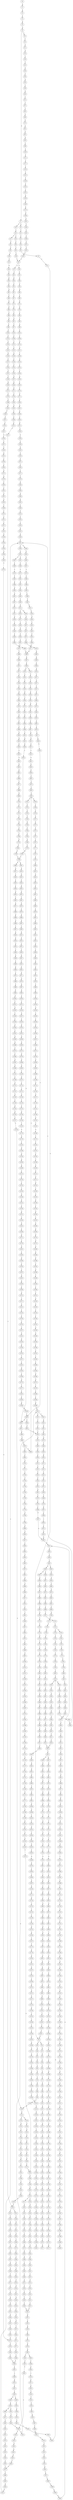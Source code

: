 strict digraph  {
	S0 -> S1 [ label = A ];
	S1 -> S2 [ label = A ];
	S2 -> S3 [ label = C ];
	S3 -> S4 [ label = A ];
	S4 -> S5 [ label = G ];
	S5 -> S6 [ label = T ];
	S5 -> S7 [ label = G ];
	S6 -> S8 [ label = T ];
	S7 -> S9 [ label = G ];
	S7 -> S10 [ label = T ];
	S8 -> S11 [ label = G ];
	S9 -> S12 [ label = T ];
	S10 -> S13 [ label = C ];
	S11 -> S14 [ label = A ];
	S12 -> S15 [ label = C ];
	S13 -> S16 [ label = C ];
	S13 -> S17 [ label = T ];
	S14 -> S18 [ label = C ];
	S15 -> S19 [ label = C ];
	S16 -> S20 [ label = C ];
	S17 -> S21 [ label = C ];
	S18 -> S22 [ label = T ];
	S19 -> S23 [ label = G ];
	S20 -> S24 [ label = T ];
	S21 -> S25 [ label = T ];
	S22 -> S26 [ label = G ];
	S23 -> S27 [ label = C ];
	S24 -> S28 [ label = T ];
	S25 -> S29 [ label = C ];
	S26 -> S30 [ label = T ];
	S27 -> S31 [ label = C ];
	S28 -> S32 [ label = C ];
	S29 -> S33 [ label = C ];
	S30 -> S34 [ label = A ];
	S31 -> S35 [ label = G ];
	S32 -> S36 [ label = T ];
	S32 -> S37 [ label = G ];
	S33 -> S38 [ label = G ];
	S34 -> S39 [ label = C ];
	S35 -> S40 [ label = C ];
	S35 -> S41 [ label = G ];
	S36 -> S42 [ label = C ];
	S37 -> S43 [ label = C ];
	S38 -> S44 [ label = T ];
	S39 -> S45 [ label = A ];
	S40 -> S46 [ label = A ];
	S41 -> S47 [ label = A ];
	S42 -> S48 [ label = G ];
	S43 -> S49 [ label = A ];
	S44 -> S50 [ label = A ];
	S45 -> S51 [ label = C ];
	S46 -> S52 [ label = C ];
	S47 -> S53 [ label = A ];
	S48 -> S54 [ label = T ];
	S49 -> S55 [ label = C ];
	S50 -> S56 [ label = C ];
	S51 -> S57 [ label = T ];
	S52 -> S58 [ label = G ];
	S53 -> S59 [ label = C ];
	S54 -> S60 [ label = A ];
	S55 -> S61 [ label = G ];
	S56 -> S62 [ label = A ];
	S57 -> S63 [ label = T ];
	S58 -> S64 [ label = C ];
	S59 -> S65 [ label = T ];
	S60 -> S66 [ label = C ];
	S61 -> S67 [ label = T ];
	S62 -> S68 [ label = T ];
	S63 -> S69 [ label = G ];
	S64 -> S70 [ label = G ];
	S65 -> S71 [ label = G ];
	S66 -> S72 [ label = G ];
	S67 -> S73 [ label = G ];
	S68 -> S74 [ label = G ];
	S69 -> S75 [ label = G ];
	S70 -> S76 [ label = C ];
	S71 -> S77 [ label = C ];
	S72 -> S78 [ label = G ];
	S73 -> S79 [ label = G ];
	S74 -> S80 [ label = G ];
	S75 -> S81 [ label = A ];
	S76 -> S82 [ label = A ];
	S77 -> S83 [ label = A ];
	S78 -> S84 [ label = C ];
	S79 -> S85 [ label = C ];
	S80 -> S86 [ label = C ];
	S81 -> S87 [ label = G ];
	S82 -> S88 [ label = G ];
	S83 -> S89 [ label = A ];
	S84 -> S90 [ label = T ];
	S85 -> S91 [ label = G ];
	S86 -> S92 [ label = G ];
	S87 -> S93 [ label = A ];
	S88 -> S94 [ label = C ];
	S89 -> S95 [ label = C ];
	S90 -> S96 [ label = A ];
	S91 -> S97 [ label = T ];
	S92 -> S98 [ label = C ];
	S93 -> S99 [ label = C ];
	S94 -> S100 [ label = C ];
	S95 -> S101 [ label = C ];
	S96 -> S102 [ label = C ];
	S97 -> S103 [ label = C ];
	S98 -> S104 [ label = C ];
	S99 -> S105 [ label = C ];
	S100 -> S106 [ label = G ];
	S101 -> S107 [ label = A ];
	S102 -> S108 [ label = T ];
	S103 -> S109 [ label = C ];
	S104 -> S110 [ label = C ];
	S105 -> S111 [ label = C ];
	S106 -> S112 [ label = G ];
	S107 -> S113 [ label = G ];
	S108 -> S114 [ label = G ];
	S109 -> S115 [ label = C ];
	S110 -> S116 [ label = C ];
	S111 -> S117 [ label = C ];
	S112 -> S118 [ label = C ];
	S112 -> S119 [ label = T ];
	S113 -> S120 [ label = A ];
	S114 -> S121 [ label = G ];
	S115 -> S122 [ label = C ];
	S116 -> S123 [ label = C ];
	S117 -> S124 [ label = C ];
	S118 -> S125 [ label = A ];
	S119 -> S126 [ label = G ];
	S120 -> S127 [ label = A ];
	S121 -> S128 [ label = T ];
	S122 -> S129 [ label = A ];
	S123 -> S130 [ label = A ];
	S124 -> S131 [ label = C ];
	S125 -> S132 [ label = C ];
	S126 -> S133 [ label = G ];
	S127 -> S134 [ label = C ];
	S128 -> S135 [ label = G ];
	S129 -> S136 [ label = C ];
	S130 -> S137 [ label = C ];
	S131 -> S138 [ label = T ];
	S132 -> S139 [ label = T ];
	S133 -> S140 [ label = A ];
	S134 -> S141 [ label = A ];
	S135 -> S142 [ label = C ];
	S136 -> S143 [ label = T ];
	S137 -> S144 [ label = T ];
	S138 -> S145 [ label = T ];
	S139 -> S146 [ label = T ];
	S140 -> S147 [ label = A ];
	S141 -> S148 [ label = G ];
	S142 -> S149 [ label = T ];
	S143 -> S150 [ label = T ];
	S144 -> S151 [ label = T ];
	S145 -> S152 [ label = C ];
	S146 -> S153 [ label = C ];
	S147 -> S154 [ label = G ];
	S148 -> S155 [ label = C ];
	S149 -> S156 [ label = A ];
	S150 -> S157 [ label = G ];
	S151 -> S158 [ label = T ];
	S152 -> S159 [ label = A ];
	S153 -> S160 [ label = A ];
	S154 -> S161 [ label = A ];
	S155 -> S162 [ label = C ];
	S156 -> S163 [ label = C ];
	S157 -> S164 [ label = A ];
	S158 -> S165 [ label = A ];
	S159 -> S166 [ label = G ];
	S160 -> S167 [ label = G ];
	S161 -> S168 [ label = A ];
	S162 -> S169 [ label = G ];
	S163 -> S170 [ label = T ];
	S164 -> S171 [ label = G ];
	S165 -> S172 [ label = G ];
	S166 -> S173 [ label = A ];
	S167 -> S174 [ label = C ];
	S168 -> S175 [ label = C ];
	S169 -> S176 [ label = T ];
	S170 -> S177 [ label = G ];
	S171 -> S178 [ label = C ];
	S172 -> S179 [ label = C ];
	S173 -> S180 [ label = G ];
	S174 -> S181 [ label = C ];
	S175 -> S182 [ label = G ];
	S176 -> S183 [ label = C ];
	S177 -> S184 [ label = T ];
	S178 -> S185 [ label = C ];
	S179 -> S186 [ label = C ];
	S180 -> S187 [ label = G ];
	S181 -> S188 [ label = G ];
	S182 -> S189 [ label = G ];
	S183 -> S190 [ label = C ];
	S184 -> S191 [ label = A ];
	S185 -> S192 [ label = G ];
	S186 -> S193 [ label = G ];
	S187 -> S194 [ label = T ];
	S188 -> S195 [ label = C ];
	S189 -> S196 [ label = C ];
	S190 -> S197 [ label = T ];
	S191 -> S198 [ label = A ];
	S192 -> S199 [ label = C ];
	S193 -> S200 [ label = T ];
	S194 -> S201 [ label = C ];
	S195 -> S202 [ label = C ];
	S196 -> S203 [ label = A ];
	S197 -> S204 [ label = C ];
	S198 -> S205 [ label = C ];
	S199 -> S206 [ label = C ];
	S200 -> S207 [ label = C ];
	S201 -> S208 [ label = C ];
	S202 -> S209 [ label = C ];
	S203 -> S210 [ label = C ];
	S204 -> S211 [ label = T ];
	S205 -> S212 [ label = A ];
	S206 -> S213 [ label = C ];
	S207 -> S214 [ label = C ];
	S208 -> S215 [ label = C ];
	S209 -> S216 [ label = C ];
	S210 -> S217 [ label = C ];
	S210 -> S218 [ label = T ];
	S211 -> S219 [ label = G ];
	S212 -> S220 [ label = C ];
	S213 -> S221 [ label = C ];
	S214 -> S222 [ label = C ];
	S215 -> S223 [ label = T ];
	S216 -> S224 [ label = T ];
	S217 -> S225 [ label = G ];
	S218 -> S226 [ label = G ];
	S219 -> S227 [ label = T ];
	S220 -> S228 [ label = A ];
	S221 -> S224 [ label = T ];
	S222 -> S229 [ label = A ];
	S223 -> S230 [ label = T ];
	S224 -> S231 [ label = T ];
	S224 -> S232 [ label = C ];
	S225 -> S233 [ label = G ];
	S226 -> S234 [ label = G ];
	S227 -> S235 [ label = C ];
	S228 -> S236 [ label = C ];
	S229 -> S237 [ label = C ];
	S230 -> S32 [ label = C ];
	S231 -> S238 [ label = C ];
	S232 -> S239 [ label = C ];
	S233 -> S240 [ label = G ];
	S234 -> S241 [ label = G ];
	S235 -> S242 [ label = G ];
	S236 -> S243 [ label = G ];
	S237 -> S244 [ label = C ];
	S238 -> S245 [ label = A ];
	S239 -> S246 [ label = A ];
	S240 -> S247 [ label = A ];
	S241 -> S248 [ label = A ];
	S242 -> S249 [ label = T ];
	S243 -> S250 [ label = C ];
	S244 -> S251 [ label = A ];
	S245 -> S252 [ label = C ];
	S246 -> S253 [ label = C ];
	S247 -> S254 [ label = A ];
	S248 -> S255 [ label = A ];
	S249 -> S256 [ label = G ];
	S250 -> S257 [ label = T ];
	S251 -> S258 [ label = C ];
	S252 -> S259 [ label = G ];
	S253 -> S260 [ label = C ];
	S254 -> S261 [ label = T ];
	S255 -> S262 [ label = C ];
	S256 -> S263 [ label = G ];
	S257 -> S264 [ label = C ];
	S258 -> S265 [ label = C ];
	S259 -> S266 [ label = C ];
	S260 -> S267 [ label = C ];
	S261 -> S268 [ label = T ];
	S262 -> S269 [ label = T ];
	S263 -> S270 [ label = T ];
	S264 -> S271 [ label = C ];
	S265 -> S272 [ label = G ];
	S266 -> S273 [ label = T ];
	S267 -> S274 [ label = G ];
	S268 -> S275 [ label = G ];
	S269 -> S276 [ label = G ];
	S270 -> S277 [ label = A ];
	S271 -> S278 [ label = T ];
	S272 -> S279 [ label = A ];
	S273 -> S280 [ label = C ];
	S274 -> S281 [ label = C ];
	S275 -> S282 [ label = A ];
	S276 -> S283 [ label = G ];
	S278 -> S284 [ label = A ];
	S279 -> S285 [ label = T ];
	S280 -> S286 [ label = C ];
	S281 -> S287 [ label = C ];
	S282 -> S288 [ label = A ];
	S283 -> S289 [ label = A ];
	S284 -> S290 [ label = G ];
	S285 -> S291 [ label = C ];
	S286 -> S292 [ label = G ];
	S287 -> S293 [ label = G ];
	S288 -> S294 [ label = C ];
	S289 -> S295 [ label = C ];
	S290 -> S296 [ label = A ];
	S291 -> S297 [ label = G ];
	S292 -> S298 [ label = G ];
	S293 -> S299 [ label = G ];
	S294 -> S300 [ label = C ];
	S295 -> S301 [ label = C ];
	S296 -> S302 [ label = A ];
	S297 -> S303 [ label = G ];
	S298 -> S304 [ label = T ];
	S299 -> S305 [ label = T ];
	S300 -> S306 [ label = C ];
	S301 -> S307 [ label = C ];
	S302 -> S308 [ label = C ];
	S303 -> S309 [ label = T ];
	S304 -> S310 [ label = T ];
	S305 -> S311 [ label = C ];
	S306 -> S312 [ label = G ];
	S307 -> S313 [ label = G ];
	S308 -> S314 [ label = T ];
	S309 -> S315 [ label = T ];
	S310 -> S316 [ label = G ];
	S311 -> S317 [ label = C ];
	S312 -> S318 [ label = T ];
	S313 -> S319 [ label = T ];
	S314 -> S320 [ label = T ];
	S315 -> S321 [ label = C ];
	S316 -> S322 [ label = C ];
	S317 -> S323 [ label = C ];
	S318 -> S324 [ label = C ];
	S319 -> S325 [ label = C ];
	S320 -> S326 [ label = C ];
	S321 -> S327 [ label = C ];
	S322 -> S328 [ label = A ];
	S323 -> S329 [ label = A ];
	S324 -> S330 [ label = T ];
	S325 -> S331 [ label = T ];
	S326 -> S332 [ label = A ];
	S327 -> S333 [ label = A ];
	S328 -> S334 [ label = C ];
	S329 -> S335 [ label = G ];
	S330 -> S336 [ label = C ];
	S331 -> S337 [ label = C ];
	S332 -> S338 [ label = A ];
	S333 -> S339 [ label = G ];
	S334 -> S340 [ label = T ];
	S335 -> S341 [ label = T ];
	S336 -> S342 [ label = G ];
	S337 -> S342 [ label = G ];
	S338 -> S343 [ label = C ];
	S339 -> S344 [ label = T ];
	S340 -> S345 [ label = G ];
	S341 -> S346 [ label = G ];
	S342 -> S347 [ label = G ];
	S343 -> S348 [ label = C ];
	S343 -> S349 [ label = T ];
	S344 -> S350 [ label = G ];
	S345 -> S351 [ label = G ];
	S346 -> S352 [ label = G ];
	S347 -> S353 [ label = C ];
	S348 -> S354 [ label = G ];
	S349 -> S355 [ label = G ];
	S350 -> S356 [ label = G ];
	S351 -> S357 [ label = T ];
	S352 -> S358 [ label = T ];
	S353 -> S359 [ label = A ];
	S354 -> S360 [ label = G ];
	S355 -> S361 [ label = G ];
	S355 -> S362 [ label = C ];
	S356 -> S363 [ label = T ];
	S357 -> S364 [ label = C ];
	S358 -> S365 [ label = C ];
	S359 -> S366 [ label = C ];
	S360 -> S367 [ label = C ];
	S361 -> S368 [ label = C ];
	S362 -> S369 [ label = C ];
	S363 -> S370 [ label = C ];
	S364 -> S371 [ label = G ];
	S365 -> S372 [ label = G ];
	S366 -> S373 [ label = C ];
	S367 -> S374 [ label = C ];
	S368 -> S375 [ label = C ];
	S369 -> S376 [ label = C ];
	S370 -> S372 [ label = G ];
	S371 -> S377 [ label = T ];
	S372 -> S378 [ label = T ];
	S373 -> S379 [ label = G ];
	S374 -> S380 [ label = C ];
	S375 -> S381 [ label = C ];
	S376 -> S382 [ label = T ];
	S377 -> S383 [ label = C ];
	S378 -> S384 [ label = C ];
	S379 -> S385 [ label = A ];
	S380 -> S386 [ label = A ];
	S381 -> S387 [ label = A ];
	S382 -> S388 [ label = A ];
	S383 -> S389 [ label = C ];
	S384 -> S390 [ label = C ];
	S385 -> S391 [ label = G ];
	S385 -> S392 [ label = A ];
	S386 -> S393 [ label = G ];
	S387 -> S394 [ label = G ];
	S388 -> S395 [ label = G ];
	S389 -> S396 [ label = G ];
	S390 -> S396 [ label = G ];
	S391 -> S397 [ label = T ];
	S392 -> S398 [ label = T ];
	S393 -> S399 [ label = T ];
	S394 -> S400 [ label = G ];
	S395 -> S401 [ label = G ];
	S396 -> S402 [ label = T ];
	S397 -> S403 [ label = C ];
	S398 -> S404 [ label = G ];
	S399 -> S405 [ label = T ];
	S400 -> S406 [ label = T ];
	S401 -> S407 [ label = T ];
	S402 -> S408 [ label = C ];
	S403 -> S409 [ label = C ];
	S404 -> S410 [ label = T ];
	S405 -> S411 [ label = G ];
	S406 -> S412 [ label = G ];
	S407 -> S413 [ label = G ];
	S408 -> S414 [ label = A ];
	S409 -> S415 [ label = A ];
	S409 -> S416 [ label = T ];
	S410 -> S417 [ label = A ];
	S411 -> S418 [ label = T ];
	S412 -> S419 [ label = C ];
	S412 -> S420 [ label = G ];
	S413 -> S421 [ label = T ];
	S414 -> S422 [ label = C ];
	S415 -> S423 [ label = G ];
	S416 -> S424 [ label = C ];
	S417 -> S425 [ label = G ];
	S418 -> S426 [ label = G ];
	S419 -> S427 [ label = G ];
	S420 -> S428 [ label = G ];
	S421 -> S429 [ label = G ];
	S422 -> S430 [ label = C ];
	S423 -> S431 [ label = T ];
	S423 -> S432 [ label = C ];
	S424 -> S433 [ label = G ];
	S425 -> S434 [ label = T ];
	S426 -> S435 [ label = C ];
	S427 -> S436 [ label = C ];
	S428 -> S437 [ label = C ];
	S429 -> S438 [ label = C ];
	S430 -> S439 [ label = C ];
	S430 -> S440 [ label = G ];
	S431 -> S441 [ label = A ];
	S432 -> S442 [ label = T ];
	S433 -> S443 [ label = A ];
	S434 -> S444 [ label = T ];
	S435 -> S445 [ label = G ];
	S436 -> S446 [ label = G ];
	S437 -> S447 [ label = T ];
	S438 -> S448 [ label = G ];
	S439 -> S449 [ label = T ];
	S440 -> S450 [ label = A ];
	S441 -> S451 [ label = G ];
	S442 -> S452 [ label = T ];
	S443 -> S453 [ label = A ];
	S444 -> S454 [ label = T ];
	S445 -> S455 [ label = T ];
	S446 -> S456 [ label = T ];
	S447 -> S457 [ label = T ];
	S448 -> S458 [ label = T ];
	S449 -> S459 [ label = G ];
	S450 -> S460 [ label = A ];
	S450 -> S461 [ label = G ];
	S451 -> S462 [ label = G ];
	S452 -> S463 [ label = C ];
	S453 -> S464 [ label = C ];
	S454 -> S465 [ label = C ];
	S455 -> S466 [ label = C ];
	S456 -> S467 [ label = C ];
	S457 -> S468 [ label = C ];
	S458 -> S469 [ label = C ];
	S459 -> S470 [ label = T ];
	S460 -> S471 [ label = T ];
	S461 -> S472 [ label = T ];
	S462 -> S473 [ label = G ];
	S463 -> S474 [ label = A ];
	S464 -> S475 [ label = T ];
	S465 -> S476 [ label = A ];
	S466 -> S477 [ label = G ];
	S467 -> S478 [ label = G ];
	S468 -> S479 [ label = G ];
	S469 -> S480 [ label = G ];
	S470 -> S481 [ label = C ];
	S471 -> S482 [ label = C ];
	S472 -> S483 [ label = C ];
	S473 -> S484 [ label = T ];
	S474 -> S485 [ label = C ];
	S475 -> S486 [ label = T ];
	S476 -> S487 [ label = C ];
	S477 -> S488 [ label = A ];
	S478 -> S489 [ label = T ];
	S479 -> S490 [ label = A ];
	S480 -> S488 [ label = A ];
	S481 -> S491 [ label = C ];
	S482 -> S492 [ label = C ];
	S483 -> S409 [ label = C ];
	S484 -> S493 [ label = C ];
	S485 -> S494 [ label = G ];
	S486 -> S495 [ label = C ];
	S487 -> S496 [ label = T ];
	S488 -> S497 [ label = A ];
	S489 -> S498 [ label = G ];
	S490 -> S499 [ label = A ];
	S491 -> S500 [ label = T ];
	S492 -> S501 [ label = T ];
	S493 -> S502 [ label = A ];
	S494 -> S503 [ label = C ];
	S495 -> S504 [ label = A ];
	S496 -> S505 [ label = C ];
	S497 -> S506 [ label = C ];
	S498 -> S507 [ label = C ];
	S499 -> S508 [ label = C ];
	S500 -> S509 [ label = T ];
	S501 -> S510 [ label = C ];
	S502 -> S511 [ label = C ];
	S503 -> S512 [ label = C ];
	S504 -> S513 [ label = A ];
	S505 -> S514 [ label = C ];
	S506 -> S515 [ label = C ];
	S506 -> S516 [ label = A ];
	S507 -> S517 [ label = A ];
	S508 -> S518 [ label = A ];
	S509 -> S519 [ label = G ];
	S510 -> S520 [ label = G ];
	S511 -> S521 [ label = T ];
	S512 -> S522 [ label = C ];
	S513 -> S343 [ label = C ];
	S514 -> S523 [ label = T ];
	S515 -> S524 [ label = T ];
	S516 -> S525 [ label = C ];
	S517 -> S526 [ label = T ];
	S518 -> S527 [ label = C ];
	S519 -> S528 [ label = A ];
	S519 -> S529 [ label = T ];
	S520 -> S530 [ label = A ];
	S521 -> S531 [ label = C ];
	S522 -> S532 [ label = T ];
	S523 -> S533 [ label = T ];
	S524 -> S534 [ label = T ];
	S525 -> S535 [ label = C ];
	S526 -> S536 [ label = C ];
	S527 -> S537 [ label = G ];
	S528 -> S538 [ label = A ];
	S529 -> S539 [ label = A ];
	S530 -> S540 [ label = A ];
	S531 -> S541 [ label = G ];
	S532 -> S542 [ label = T ];
	S533 -> S543 [ label = T ];
	S534 -> S544 [ label = C ];
	S535 -> S545 [ label = C ];
	S536 -> S546 [ label = C ];
	S537 -> S547 [ label = C ];
	S538 -> S548 [ label = C ];
	S539 -> S549 [ label = G ];
	S540 -> S550 [ label = C ];
	S541 -> S551 [ label = C ];
	S542 -> S552 [ label = C ];
	S543 -> S553 [ label = C ];
	S544 -> S554 [ label = G ];
	S545 -> S555 [ label = G ];
	S546 -> S556 [ label = G ];
	S547 -> S557 [ label = G ];
	S548 -> S558 [ label = T ];
	S549 -> S559 [ label = G ];
	S550 -> S475 [ label = T ];
	S551 -> S560 [ label = T ];
	S552 -> S561 [ label = A ];
	S553 -> S562 [ label = A ];
	S554 -> S563 [ label = T ];
	S555 -> S564 [ label = T ];
	S556 -> S565 [ label = C ];
	S557 -> S566 [ label = C ];
	S558 -> S567 [ label = T ];
	S559 -> S568 [ label = A ];
	S560 -> S569 [ label = T ];
	S561 -> S570 [ label = T ];
	S562 -> S571 [ label = T ];
	S563 -> S572 [ label = A ];
	S564 -> S573 [ label = A ];
	S565 -> S574 [ label = A ];
	S566 -> S575 [ label = A ];
	S567 -> S576 [ label = C ];
	S568 -> S577 [ label = G ];
	S569 -> S578 [ label = C ];
	S570 -> S579 [ label = C ];
	S571 -> S580 [ label = C ];
	S572 -> S581 [ label = C ];
	S573 -> S582 [ label = C ];
	S574 -> S583 [ label = C ];
	S575 -> S584 [ label = C ];
	S576 -> S585 [ label = A ];
	S577 -> S586 [ label = A ];
	S578 -> S587 [ label = A ];
	S579 -> S588 [ label = C ];
	S580 -> S589 [ label = C ];
	S581 -> S590 [ label = T ];
	S582 -> S591 [ label = G ];
	S583 -> S592 [ label = G ];
	S584 -> S593 [ label = G ];
	S585 -> S594 [ label = A ];
	S586 -> S595 [ label = G ];
	S587 -> S596 [ label = T ];
	S588 -> S597 [ label = A ];
	S589 -> S598 [ label = A ];
	S590 -> S599 [ label = T ];
	S591 -> S600 [ label = T ];
	S592 -> S601 [ label = T ];
	S593 -> S602 [ label = T ];
	S594 -> S343 [ label = C ];
	S595 -> S603 [ label = G ];
	S596 -> S604 [ label = C ];
	S597 -> S605 [ label = G ];
	S598 -> S606 [ label = G ];
	S599 -> S607 [ label = C ];
	S600 -> S608 [ label = C ];
	S601 -> S609 [ label = C ];
	S602 -> S610 [ label = C ];
	S603 -> S611 [ label = T ];
	S604 -> S612 [ label = C ];
	S605 -> S613 [ label = A ];
	S606 -> S613 [ label = A ];
	S607 -> S614 [ label = A ];
	S608 -> S615 [ label = C ];
	S609 -> S616 [ label = G ];
	S610 -> S617 [ label = C ];
	S611 -> S618 [ label = C ];
	S612 -> S619 [ label = A ];
	S613 -> S620 [ label = A ];
	S614 -> S621 [ label = A ];
	S615 -> S622 [ label = A ];
	S616 -> S623 [ label = A ];
	S617 -> S624 [ label = A ];
	S618 -> S625 [ label = C ];
	S619 -> S605 [ label = G ];
	S620 -> S626 [ label = C ];
	S621 -> S627 [ label = G ];
	S622 -> S628 [ label = G ];
	S623 -> S629 [ label = G ];
	S624 -> S630 [ label = G ];
	S625 -> S631 [ label = C ];
	S626 -> S632 [ label = C ];
	S627 -> S633 [ label = C ];
	S628 -> S634 [ label = C ];
	S629 -> S635 [ label = C ];
	S630 -> S636 [ label = C ];
	S631 -> S637 [ label = A ];
	S631 -> S638 [ label = G ];
	S632 -> S639 [ label = A ];
	S632 -> S640 [ label = G ];
	S633 -> S641 [ label = G ];
	S634 -> S642 [ label = G ];
	S635 -> S643 [ label = G ];
	S636 -> S644 [ label = T ];
	S636 -> S642 [ label = G ];
	S637 -> S645 [ label = G ];
	S638 -> S646 [ label = G ];
	S639 -> S647 [ label = G ];
	S639 -> S648 [ label = C ];
	S640 -> S649 [ label = G ];
	S641 -> S650 [ label = A ];
	S642 -> S651 [ label = A ];
	S643 -> S652 [ label = A ];
	S644 -> S653 [ label = T ];
	S645 -> S654 [ label = A ];
	S646 -> S655 [ label = A ];
	S647 -> S656 [ label = A ];
	S648 -> S657 [ label = C ];
	S649 -> S658 [ label = A ];
	S650 -> S659 [ label = G ];
	S651 -> S660 [ label = G ];
	S652 -> S661 [ label = G ];
	S653 -> S463 [ label = C ];
	S654 -> S662 [ label = G ];
	S655 -> S663 [ label = G ];
	S656 -> S664 [ label = C ];
	S657 -> S665 [ label = A ];
	S658 -> S666 [ label = C ];
	S659 -> S667 [ label = T ];
	S660 -> S668 [ label = T ];
	S661 -> S669 [ label = T ];
	S662 -> S670 [ label = C ];
	S663 -> S671 [ label = G ];
	S664 -> S672 [ label = T ];
	S665 -> S673 [ label = C ];
	S666 -> S674 [ label = G ];
	S667 -> S675 [ label = C ];
	S668 -> S676 [ label = C ];
	S669 -> S677 [ label = C ];
	S670 -> S678 [ label = C ];
	S671 -> S679 [ label = C ];
	S672 -> S680 [ label = C ];
	S673 -> S681 [ label = C ];
	S674 -> S682 [ label = C ];
	S675 -> S683 [ label = C ];
	S676 -> S684 [ label = C ];
	S676 -> S685 [ label = T ];
	S677 -> S686 [ label = G ];
	S678 -> S687 [ label = A ];
	S679 -> S688 [ label = G ];
	S680 -> S689 [ label = C ];
	S681 -> S690 [ label = C ];
	S682 -> S691 [ label = C ];
	S683 -> S692 [ label = C ];
	S684 -> S692 [ label = C ];
	S685 -> S693 [ label = C ];
	S686 -> S694 [ label = A ];
	S687 -> S695 [ label = C ];
	S688 -> S696 [ label = T ];
	S689 -> S697 [ label = C ];
	S690 -> S698 [ label = C ];
	S691 -> S699 [ label = C ];
	S692 -> S700 [ label = T ];
	S692 -> S701 [ label = G ];
	S693 -> S702 [ label = G ];
	S694 -> S703 [ label = A ];
	S695 -> S704 [ label = G ];
	S696 -> S705 [ label = G ];
	S697 -> S706 [ label = A ];
	S698 -> S707 [ label = T ];
	S699 -> S708 [ label = A ];
	S700 -> S709 [ label = C ];
	S701 -> S710 [ label = C ];
	S702 -> S711 [ label = T ];
	S703 -> S712 [ label = C ];
	S704 -> S713 [ label = G ];
	S705 -> S714 [ label = G ];
	S706 -> S715 [ label = T ];
	S707 -> S716 [ label = T ];
	S708 -> S717 [ label = T ];
	S709 -> S718 [ label = C ];
	S710 -> S719 [ label = C ];
	S711 -> S720 [ label = C ];
	S712 -> S721 [ label = C ];
	S713 -> S722 [ label = T ];
	S714 -> S723 [ label = T ];
	S715 -> S724 [ label = C ];
	S716 -> S725 [ label = C ];
	S717 -> S726 [ label = C ];
	S718 -> S727 [ label = G ];
	S719 -> S728 [ label = T ];
	S720 -> S729 [ label = T ];
	S721 -> S730 [ label = T ];
	S722 -> S731 [ label = T ];
	S723 -> S732 [ label = A ];
	S724 -> S733 [ label = T ];
	S725 -> S734 [ label = C ];
	S725 -> S735 [ label = G ];
	S726 -> S736 [ label = G ];
	S727 -> S737 [ label = G ];
	S728 -> S738 [ label = G ];
	S729 -> S739 [ label = G ];
	S730 -> S740 [ label = G ];
	S731 -> S741 [ label = A ];
	S732 -> S742 [ label = T ];
	S733 -> S743 [ label = G ];
	S734 -> S744 [ label = T ];
	S735 -> S745 [ label = A ];
	S736 -> S746 [ label = T ];
	S737 -> S747 [ label = T ];
	S738 -> S748 [ label = T ];
	S739 -> S749 [ label = T ];
	S740 -> S750 [ label = T ];
	S741 -> S751 [ label = C ];
	S742 -> S752 [ label = G ];
	S743 -> S753 [ label = C ];
	S744 -> S754 [ label = G ];
	S745 -> S755 [ label = T ];
	S746 -> S756 [ label = C ];
	S747 -> S757 [ label = C ];
	S748 -> S758 [ label = C ];
	S749 -> S759 [ label = T ];
	S750 -> S760 [ label = C ];
	S751 -> S761 [ label = T ];
	S752 -> S762 [ label = A ];
	S753 -> S763 [ label = C ];
	S754 -> S764 [ label = T ];
	S755 -> S765 [ label = C ];
	S756 -> S766 [ label = C ];
	S757 -> S767 [ label = T ];
	S758 -> S768 [ label = G ];
	S759 -> S769 [ label = C ];
	S760 -> S770 [ label = G ];
	S761 -> S771 [ label = G ];
	S762 -> S772 [ label = G ];
	S763 -> S773 [ label = A ];
	S764 -> S774 [ label = C ];
	S765 -> S775 [ label = G ];
	S766 -> S776 [ label = T ];
	S767 -> S777 [ label = G ];
	S768 -> S778 [ label = C ];
	S769 -> S779 [ label = C ];
	S770 -> S780 [ label = C ];
	S771 -> S781 [ label = C ];
	S772 -> S782 [ label = C ];
	S773 -> S783 [ label = G ];
	S774 -> S784 [ label = C ];
	S775 -> S785 [ label = T ];
	S776 -> S786 [ label = C ];
	S777 -> S787 [ label = G ];
	S778 -> S788 [ label = G ];
	S779 -> S789 [ label = G ];
	S780 -> S790 [ label = G ];
	S781 -> S791 [ label = A ];
	S782 -> S792 [ label = G ];
	S783 -> S793 [ label = T ];
	S784 -> S794 [ label = T ];
	S785 -> S795 [ label = T ];
	S786 -> S796 [ label = T ];
	S787 -> S797 [ label = A ];
	S788 -> S798 [ label = C ];
	S789 -> S799 [ label = T ];
	S790 -> S798 [ label = C ];
	S791 -> S800 [ label = G ];
	S792 -> S801 [ label = G ];
	S793 -> S802 [ label = C ];
	S794 -> S803 [ label = T ];
	S795 -> S804 [ label = T ];
	S796 -> S805 [ label = T ];
	S797 -> S806 [ label = G ];
	S798 -> S807 [ label = G ];
	S798 -> S808 [ label = A ];
	S799 -> S809 [ label = G ];
	S800 -> S810 [ label = A ];
	S801 -> S811 [ label = T ];
	S802 -> S812 [ label = G ];
	S803 -> S519 [ label = G ];
	S804 -> S813 [ label = G ];
	S805 -> S814 [ label = C ];
	S806 -> S815 [ label = G ];
	S807 -> S816 [ label = A ];
	S808 -> S817 [ label = A ];
	S809 -> S818 [ label = G ];
	S810 -> S819 [ label = C ];
	S811 -> S820 [ label = C ];
	S812 -> S821 [ label = T ];
	S813 -> S822 [ label = T ];
	S814 -> S823 [ label = T ];
	S815 -> S824 [ label = G ];
	S816 -> S825 [ label = G ];
	S817 -> S826 [ label = C ];
	S818 -> S827 [ label = C ];
	S819 -> S828 [ label = G ];
	S820 -> S829 [ label = G ];
	S821 -> S830 [ label = A ];
	S822 -> S831 [ label = A ];
	S823 -> S832 [ label = C ];
	S824 -> S833 [ label = T ];
	S825 -> S834 [ label = C ];
	S826 -> S835 [ label = C ];
	S827 -> S836 [ label = C ];
	S828 -> S837 [ label = G ];
	S829 -> S838 [ label = C ];
	S830 -> S839 [ label = A ];
	S831 -> S840 [ label = G ];
	S832 -> S841 [ label = G ];
	S833 -> S842 [ label = G ];
	S834 -> S843 [ label = A ];
	S835 -> S844 [ label = C ];
	S836 -> S845 [ label = C ];
	S837 -> S846 [ label = A ];
	S838 -> S847 [ label = A ];
	S839 -> S848 [ label = G ];
	S840 -> S849 [ label = G ];
	S841 -> S850 [ label = G ];
	S842 -> S851 [ label = T ];
	S843 -> S852 [ label = G ];
	S844 -> S853 [ label = G ];
	S845 -> S854 [ label = G ];
	S846 -> S855 [ label = C ];
	S847 -> S856 [ label = C ];
	S848 -> S857 [ label = A ];
	S849 -> S858 [ label = A ];
	S850 -> S859 [ label = A ];
	S851 -> S860 [ label = T ];
	S852 -> S861 [ label = T ];
	S853 -> S862 [ label = T ];
	S854 -> S863 [ label = T ];
	S855 -> S864 [ label = A ];
	S856 -> S865 [ label = G ];
	S857 -> S866 [ label = C ];
	S858 -> S867 [ label = A ];
	S859 -> S868 [ label = G ];
	S860 -> S869 [ label = C ];
	S861 -> S870 [ label = G ];
	S862 -> S871 [ label = A ];
	S863 -> S872 [ label = C ];
	S864 -> S873 [ label = C ];
	S865 -> S874 [ label = C ];
	S866 -> S875 [ label = G ];
	S867 -> S876 [ label = A ];
	S868 -> S877 [ label = A ];
	S869 -> S878 [ label = C ];
	S870 -> S879 [ label = C ];
	S871 -> S880 [ label = C ];
	S872 -> S881 [ label = C ];
	S873 -> S882 [ label = A ];
	S874 -> S883 [ label = G ];
	S875 -> S884 [ label = G ];
	S876 -> S885 [ label = G ];
	S877 -> S886 [ label = G ];
	S878 -> S887 [ label = A ];
	S879 -> S888 [ label = A ];
	S880 -> S889 [ label = A ];
	S881 -> S890 [ label = A ];
	S882 -> S891 [ label = C ];
	S883 -> S892 [ label = C ];
	S884 -> S893 [ label = C ];
	S885 -> S894 [ label = G ];
	S886 -> S895 [ label = G ];
	S887 -> S896 [ label = G ];
	S888 -> S897 [ label = A ];
	S889 -> S898 [ label = G ];
	S890 -> S899 [ label = G ];
	S891 -> S900 [ label = C ];
	S892 -> S901 [ label = G ];
	S893 -> S902 [ label = T ];
	S894 -> S903 [ label = T ];
	S895 -> S904 [ label = T ];
	S896 -> S905 [ label = C ];
	S897 -> S906 [ label = C ];
	S898 -> S907 [ label = C ];
	S899 -> S908 [ label = T ];
	S900 -> S909 [ label = T ];
	S901 -> S910 [ label = G ];
	S902 -> S911 [ label = C ];
	S903 -> S912 [ label = C ];
	S904 -> S913 [ label = C ];
	S905 -> S914 [ label = A ];
	S906 -> S915 [ label = A ];
	S907 -> S916 [ label = A ];
	S908 -> S917 [ label = A ];
	S909 -> S918 [ label = C ];
	S910 -> S919 [ label = C ];
	S911 -> S920 [ label = T ];
	S912 -> S921 [ label = C ];
	S913 -> S625 [ label = C ];
	S914 -> S922 [ label = G ];
	S915 -> S923 [ label = G ];
	S916 -> S924 [ label = G ];
	S917 -> S925 [ label = G ];
	S918 -> S926 [ label = T ];
	S919 -> S927 [ label = T ];
	S920 -> S928 [ label = C ];
	S921 -> S929 [ label = C ];
	S922 -> S930 [ label = A ];
	S923 -> S931 [ label = C ];
	S924 -> S932 [ label = G ];
	S925 -> S933 [ label = C ];
	S926 -> S934 [ label = A ];
	S927 -> S935 [ label = G ];
	S928 -> S936 [ label = G ];
	S929 -> S937 [ label = G ];
	S930 -> S938 [ label = T ];
	S931 -> S939 [ label = T ];
	S932 -> S940 [ label = T ];
	S933 -> S941 [ label = T ];
	S934 -> S942 [ label = G ];
	S935 -> S943 [ label = G ];
	S936 -> S944 [ label = A ];
	S937 -> S945 [ label = A ];
	S938 -> S946 [ label = A ];
	S939 -> S947 [ label = A ];
	S940 -> S948 [ label = G ];
	S941 -> S949 [ label = C ];
	S942 -> S950 [ label = A ];
	S943 -> S951 [ label = A ];
	S944 -> S952 [ label = A ];
	S945 -> S953 [ label = A ];
	S946 -> S954 [ label = A ];
	S947 -> S955 [ label = C ];
	S948 -> S956 [ label = C ];
	S949 -> S957 [ label = C ];
	S950 -> S958 [ label = A ];
	S951 -> S959 [ label = A ];
	S952 -> S960 [ label = G ];
	S953 -> S961 [ label = G ];
	S954 -> S962 [ label = A ];
	S955 -> S963 [ label = G ];
	S956 -> S964 [ label = A ];
	S957 -> S965 [ label = A ];
	S958 -> S966 [ label = C ];
	S959 -> S967 [ label = T ];
	S960 -> S968 [ label = T ];
	S961 -> S969 [ label = T ];
	S962 -> S970 [ label = A ];
	S963 -> S971 [ label = A ];
	S964 -> S972 [ label = C ];
	S965 -> S973 [ label = C ];
	S966 -> S974 [ label = G ];
	S967 -> S975 [ label = G ];
	S968 -> S976 [ label = C ];
	S969 -> S977 [ label = C ];
	S970 -> S978 [ label = A ];
	S971 -> S979 [ label = G ];
	S972 -> S980 [ label = G ];
	S973 -> S981 [ label = C ];
	S974 -> S982 [ label = A ];
	S975 -> S983 [ label = G ];
	S976 -> S984 [ label = G ];
	S977 -> S985 [ label = G ];
	S978 -> S986 [ label = C ];
	S979 -> S987 [ label = A ];
	S980 -> S988 [ label = C ];
	S981 -> S989 [ label = G ];
	S982 -> S990 [ label = G ];
	S983 -> S991 [ label = G ];
	S984 -> S992 [ label = C ];
	S985 -> S993 [ label = A ];
	S986 -> S994 [ label = T ];
	S987 -> S995 [ label = A ];
	S988 -> S996 [ label = G ];
	S989 -> S997 [ label = G ];
	S990 -> S998 [ label = G ];
	S991 -> S999 [ label = G ];
	S992 -> S1000 [ label = G ];
	S993 -> S1001 [ label = G ];
	S994 -> S1002 [ label = T ];
	S995 -> S1003 [ label = C ];
	S996 -> S1004 [ label = G ];
	S997 -> S1005 [ label = A ];
	S998 -> S1006 [ label = T ];
	S999 -> S1007 [ label = T ];
	S1000 -> S1008 [ label = G ];
	S1001 -> S1009 [ label = G ];
	S1002 -> S1010 [ label = T ];
	S1003 -> S1011 [ label = T ];
	S1004 -> S1012 [ label = T ];
	S1005 -> S1013 [ label = C ];
	S1006 -> S1014 [ label = G ];
	S1007 -> S1015 [ label = C ];
	S1008 -> S1016 [ label = C ];
	S1009 -> S1017 [ label = T ];
	S1010 -> S1018 [ label = G ];
	S1011 -> S1019 [ label = G ];
	S1012 -> S1020 [ label = G ];
	S1013 -> S1021 [ label = G ];
	S1014 -> S1022 [ label = T ];
	S1015 -> S1023 [ label = C ];
	S1016 -> S1024 [ label = T ];
	S1017 -> S1025 [ label = A ];
	S1018 -> S1026 [ label = C ];
	S1019 -> S1027 [ label = G ];
	S1020 -> S1028 [ label = C ];
	S1021 -> S1029 [ label = T ];
	S1022 -> S1030 [ label = C ];
	S1023 -> S1031 [ label = G ];
	S1024 -> S1032 [ label = A ];
	S1025 -> S1033 [ label = T ];
	S1026 -> S1034 [ label = C ];
	S1027 -> S1035 [ label = C ];
	S1028 -> S1036 [ label = C ];
	S1029 -> S1037 [ label = C ];
	S1030 -> S1038 [ label = C ];
	S1031 -> S1039 [ label = C ];
	S1032 -> S1040 [ label = T ];
	S1033 -> S1041 [ label = A ];
	S1034 -> S1042 [ label = G ];
	S1035 -> S1043 [ label = G ];
	S1036 -> S1044 [ label = G ];
	S1037 -> S1045 [ label = G ];
	S1038 -> S1046 [ label = C ];
	S1039 -> S1047 [ label = C ];
	S1040 -> S1048 [ label = A ];
	S1041 -> S1049 [ label = A ];
	S1042 -> S1050 [ label = T ];
	S1043 -> S1051 [ label = C ];
	S1044 -> S1052 [ label = C ];
	S1045 -> S1053 [ label = T ];
	S1046 -> S1054 [ label = T ];
	S1047 -> S35 [ label = G ];
	S1048 -> S1055 [ label = G ];
	S1049 -> S1056 [ label = G ];
	S1050 -> S1057 [ label = A ];
	S1051 -> S1058 [ label = A ];
	S1052 -> S1059 [ label = A ];
	S1053 -> S1060 [ label = G ];
	S1054 -> S1061 [ label = G ];
	S1055 -> S1062 [ label = T ];
	S1056 -> S1063 [ label = T ];
	S1057 -> S1064 [ label = G ];
	S1058 -> S1065 [ label = G ];
	S1059 -> S1066 [ label = A ];
	S1060 -> S1067 [ label = A ];
	S1061 -> S1068 [ label = T ];
	S1062 -> S1069 [ label = A ];
	S1063 -> S1070 [ label = C ];
	S1064 -> S1071 [ label = C ];
	S1065 -> S1072 [ label = C ];
	S1066 -> S1073 [ label = C ];
	S1067 -> S1074 [ label = C ];
	S1068 -> S1075 [ label = C ];
	S1069 -> S1076 [ label = G ];
	S1070 -> S1077 [ label = G ];
	S1071 -> S1078 [ label = C ];
	S1072 -> S1079 [ label = G ];
	S1073 -> S1080 [ label = C ];
	S1074 -> S1081 [ label = C ];
	S1075 -> S1082 [ label = C ];
	S1076 -> S1083 [ label = C ];
	S1077 -> S1084 [ label = T ];
	S1078 -> S1085 [ label = G ];
	S1079 -> S1086 [ label = G ];
	S1080 -> S1087 [ label = A ];
	S1081 -> S1088 [ label = G ];
	S1082 -> S1089 [ label = T ];
	S1083 -> S1090 [ label = C ];
	S1084 -> S1091 [ label = G ];
	S1085 -> S1092 [ label = G ];
	S1086 -> S1093 [ label = G ];
	S1087 -> S1094 [ label = G ];
	S1088 -> S1095 [ label = G ];
	S1089 -> S1096 [ label = A ];
	S1090 -> S1097 [ label = G ];
	S1091 -> S1098 [ label = G ];
	S1092 -> S1099 [ label = T ];
	S1093 -> S1100 [ label = T ];
	S1094 -> S1101 [ label = T ];
	S1095 -> S1102 [ label = T ];
	S1096 -> S1103 [ label = C ];
	S1097 -> S1104 [ label = A ];
	S1098 -> S1105 [ label = T ];
	S1099 -> S1106 [ label = G ];
	S1100 -> S1107 [ label = G ];
	S1101 -> S1108 [ label = C ];
	S1102 -> S1109 [ label = C ];
	S1103 -> S1110 [ label = T ];
	S1104 -> S1111 [ label = A ];
	S1105 -> S1112 [ label = A ];
	S1106 -> S1113 [ label = A ];
	S1107 -> S1114 [ label = C ];
	S1108 -> S1115 [ label = G ];
	S1109 -> S1116 [ label = G ];
	S1110 -> S1117 [ label = A ];
	S1111 -> S1118 [ label = A ];
	S1112 -> S1119 [ label = C ];
	S1113 -> S1120 [ label = C ];
	S1114 -> S1121 [ label = C ];
	S1115 -> S1122 [ label = C ];
	S1116 -> S1123 [ label = C ];
	S1117 -> S1124 [ label = C ];
	S1118 -> S1125 [ label = C ];
	S1119 -> S1126 [ label = C ];
	S1120 -> S1127 [ label = G ];
	S1121 -> S1128 [ label = G ];
	S1122 -> S1129 [ label = G ];
	S1123 -> S1130 [ label = G ];
	S1124 -> S1131 [ label = C ];
	S1125 -> S1132 [ label = C ];
	S1126 -> S1133 [ label = G ];
	S1127 -> S1134 [ label = T ];
	S1128 -> S1135 [ label = C ];
	S1129 -> S1136 [ label = C ];
	S1130 -> S1137 [ label = T ];
	S1131 -> S1138 [ label = A ];
	S1132 -> S1139 [ label = C ];
	S1133 -> S1140 [ label = G ];
	S1134 -> S1141 [ label = G ];
	S1135 -> S1142 [ label = C ];
	S1136 -> S1143 [ label = A ];
	S1137 -> S1144 [ label = A ];
	S1138 -> S1145 [ label = G ];
	S1139 -> S1146 [ label = C ];
	S1140 -> S1147 [ label = T ];
	S1141 -> S1148 [ label = G ];
	S1142 -> S1149 [ label = G ];
	S1143 -> S1150 [ label = G ];
	S1144 -> S1151 [ label = G ];
	S1145 -> S1152 [ label = G ];
	S1146 -> S1153 [ label = G ];
	S1147 -> S1154 [ label = G ];
	S1148 -> S1155 [ label = G ];
	S1149 -> S1156 [ label = G ];
	S1150 -> S1157 [ label = C ];
	S1151 -> S1158 [ label = C ];
	S1152 -> S1159 [ label = A ];
	S1153 -> S1160 [ label = A ];
	S1154 -> S1161 [ label = G ];
	S1155 -> S1162 [ label = T ];
	S1156 -> S1163 [ label = T ];
	S1157 -> S1164 [ label = C ];
	S1158 -> S1165 [ label = C ];
	S1159 -> S1166 [ label = G ];
	S1160 -> S1167 [ label = C ];
	S1161 -> S1168 [ label = T ];
	S1162 -> S1169 [ label = A ];
	S1163 -> S1170 [ label = G ];
	S1164 -> S106 [ label = G ];
	S1165 -> S1171 [ label = G ];
	S1166 -> S1172 [ label = A ];
	S1167 -> S1173 [ label = T ];
	S1168 -> S1174 [ label = T ];
	S1169 -> S1175 [ label = C ];
	S1170 -> S1176 [ label = G ];
	S1171 -> S1177 [ label = C ];
	S1172 -> S1178 [ label = G ];
	S1173 -> S1179 [ label = A ];
	S1174 -> S1180 [ label = A ];
	S1175 -> S1181 [ label = T ];
	S1176 -> S1182 [ label = T ];
	S1177 -> S1183 [ label = T ];
	S1178 -> S1184 [ label = T ];
	S1179 -> S1185 [ label = G ];
	S1180 -> S1186 [ label = G ];
	S1181 -> S1187 [ label = A ];
	S1182 -> S1188 [ label = G ];
	S1183 -> S1189 [ label = G ];
	S1184 -> S1190 [ label = C ];
	S1185 -> S1191 [ label = A ];
	S1186 -> S1192 [ label = A ];
	S1187 -> S1193 [ label = T ];
	S1188 -> S1194 [ label = G ];
	S1189 -> S1195 [ label = G ];
	S1190 -> S1196 [ label = A ];
	S1191 -> S1197 [ label = A ];
	S1192 -> S1198 [ label = A ];
	S1193 -> S1199 [ label = T ];
	S1194 -> S1200 [ label = A ];
	S1195 -> S1201 [ label = A ];
	S1196 -> S1202 [ label = G ];
	S1197 -> S1203 [ label = T ];
	S1198 -> S1204 [ label = G ];
	S1199 -> S1205 [ label = G ];
	S1200 -> S1206 [ label = A ];
	S1201 -> S1207 [ label = A ];
	S1202 -> S1208 [ label = G ];
	S1203 -> S1209 [ label = C ];
	S1204 -> S1210 [ label = G ];
	S1205 -> S1211 [ label = G ];
	S1206 -> S1212 [ label = C ];
	S1207 -> S1213 [ label = G ];
	S1208 -> S1214 [ label = A ];
	S1209 -> S1215 [ label = G ];
	S1210 -> S1216 [ label = G ];
	S1211 -> S1217 [ label = A ];
	S1212 -> S1218 [ label = C ];
	S1213 -> S1219 [ label = A ];
	S1214 -> S1220 [ label = C ];
	S1215 -> S1221 [ label = G ];
	S1216 -> S1222 [ label = G ];
	S1217 -> S1223 [ label = A ];
	S1218 -> S1224 [ label = T ];
	S1219 -> S1225 [ label = A ];
	S1220 -> S1226 [ label = C ];
	S1221 -> S1227 [ label = G ];
	S1222 -> S1228 [ label = G ];
	S1223 -> S1229 [ label = C ];
	S1224 -> S1230 [ label = C ];
	S1225 -> S1231 [ label = C ];
	S1226 -> S1232 [ label = A ];
	S1227 -> S1233 [ label = T ];
	S1228 -> S1234 [ label = T ];
	S1229 -> S1235 [ label = G ];
	S1230 -> S1236 [ label = G ];
	S1231 -> S182 [ label = G ];
	S1232 -> S1237 [ label = G ];
	S1233 -> S1238 [ label = A ];
	S1234 -> S1239 [ label = C ];
	S1235 -> S1240 [ label = G ];
	S1236 -> S1241 [ label = G ];
	S1237 -> S1242 [ label = T ];
	S1238 -> S1243 [ label = T ];
	S1239 -> S1244 [ label = C ];
	S1240 -> S1245 [ label = T ];
	S1241 -> S1246 [ label = C ];
	S1242 -> S1247 [ label = C ];
	S1243 -> S1248 [ label = C ];
	S1244 -> S1249 [ label = G ];
	S1245 -> S1250 [ label = A ];
	S1246 -> S1251 [ label = A ];
	S1247 -> S1252 [ label = T ];
	S1248 -> S1253 [ label = C ];
	S1249 -> S1254 [ label = T ];
	S1250 -> S1255 [ label = C ];
	S1251 -> S1256 [ label = C ];
	S1252 -> S1257 [ label = C ];
	S1253 -> S1258 [ label = C ];
	S1254 -> S1259 [ label = C ];
	S1255 -> S1260 [ label = G ];
	S1256 -> S1261 [ label = G ];
	S1257 -> S1262 [ label = T ];
	S1258 -> S1263 [ label = G ];
	S1259 -> S1264 [ label = G ];
	S1260 -> S1265 [ label = A ];
	S1261 -> S1266 [ label = C ];
	S1262 -> S1267 [ label = G ];
	S1263 -> S1268 [ label = A ];
	S1264 -> S1269 [ label = G ];
	S1265 -> S1270 [ label = A ];
	S1266 -> S1271 [ label = G ];
	S1267 -> S1272 [ label = T ];
	S1268 -> S1273 [ label = A ];
	S1269 -> S1274 [ label = A ];
	S1270 -> S1275 [ label = G ];
	S1271 -> S1276 [ label = C ];
	S1272 -> S1277 [ label = A ];
	S1273 -> S1278 [ label = A ];
	S1274 -> S1279 [ label = A ];
	S1275 -> S1280 [ label = A ];
	S1276 -> S1281 [ label = G ];
	S1278 -> S1282 [ label = G ];
	S1279 -> S1283 [ label = C ];
	S1280 -> S1284 [ label = A ];
	S1281 -> S1285 [ label = C ];
	S1282 -> S1286 [ label = T ];
	S1283 -> S1287 [ label = T ];
	S1284 -> S1288 [ label = G ];
	S1285 -> S1289 [ label = G ];
	S1286 -> S1290 [ label = G ];
	S1287 -> S1291 [ label = A ];
	S1288 -> S1292 [ label = T ];
	S1289 -> S1293 [ label = T ];
	S1290 -> S1294 [ label = T ];
	S1291 -> S1295 [ label = C ];
	S1292 -> S1296 [ label = G ];
	S1293 -> S1297 [ label = C ];
	S1294 -> S1298 [ label = C ];
	S1295 -> S1299 [ label = A ];
	S1296 -> S1300 [ label = T ];
	S1297 -> S1301 [ label = G ];
	S1298 -> S1302 [ label = G ];
	S1299 -> S1303 [ label = A ];
	S1300 -> S1304 [ label = C ];
	S1301 -> S1305 [ label = A ];
	S1302 -> S1306 [ label = T ];
	S1303 -> S1307 [ label = C ];
	S1304 -> S1308 [ label = C ];
	S1305 -> S1309 [ label = C ];
	S1306 -> S1310 [ label = C ];
	S1307 -> S1311 [ label = G ];
	S1308 -> S1312 [ label = T ];
	S1309 -> S1313 [ label = G ];
	S1310 -> S1314 [ label = G ];
	S1311 -> S1315 [ label = A ];
	S1312 -> S1316 [ label = G ];
	S1313 -> S1317 [ label = C ];
	S1314 -> S1318 [ label = G ];
	S1315 -> S1319 [ label = A ];
	S1316 -> S1320 [ label = G ];
	S1317 -> S1321 [ label = G ];
	S1318 -> S1322 [ label = A ];
	S1319 -> S1323 [ label = A ];
	S1320 -> S1324 [ label = C ];
	S1321 -> S1325 [ label = C ];
	S1322 -> S1326 [ label = A ];
	S1323 -> S1327 [ label = A ];
	S1324 -> S1328 [ label = C ];
	S1325 -> S1329 [ label = C ];
	S1326 -> S1330 [ label = C ];
	S1327 -> S1331 [ label = C ];
	S1328 -> S1332 [ label = T ];
	S1329 -> S1333 [ label = T ];
	S1330 -> S1334 [ label = A ];
	S1331 -> S1335 [ label = A ];
	S1332 -> S1336 [ label = G ];
	S1333 -> S1337 [ label = C ];
	S1334 -> S1338 [ label = G ];
	S1335 -> S1339 [ label = G ];
	S1336 -> S1340 [ label = G ];
	S1337 -> S1341 [ label = G ];
	S1338 -> S1342 [ label = G ];
	S1339 -> S1343 [ label = A ];
	S1340 -> S1344 [ label = G ];
	S1341 -> S1345 [ label = G ];
	S1342 -> S1346 [ label = A ];
	S1343 -> S1347 [ label = A ];
	S1344 -> S1348 [ label = T ];
	S1345 -> S1349 [ label = G ];
	S1346 -> S1350 [ label = A ];
	S1347 -> S1351 [ label = G ];
	S1348 -> S1352 [ label = C ];
	S1349 -> S1353 [ label = C ];
	S1350 -> S1354 [ label = T ];
	S1351 -> S1355 [ label = G ];
	S1352 -> S1356 [ label = C ];
	S1353 -> S1357 [ label = T ];
	S1354 -> S1358 [ label = A ];
	S1355 -> S1359 [ label = G ];
	S1356 -> S1360 [ label = C ];
	S1357 -> S1361 [ label = C ];
	S1358 -> S1362 [ label = G ];
	S1359 -> S1363 [ label = G ];
	S1360 -> S1364 [ label = G ];
	S1361 -> S1365 [ label = A ];
	S1362 -> S1366 [ label = T ];
	S1363 -> S1367 [ label = T ];
	S1364 -> S1368 [ label = A ];
	S1365 -> S1369 [ label = C ];
	S1366 -> S1370 [ label = C ];
	S1367 -> S1371 [ label = C ];
	S1368 -> S1372 [ label = G ];
	S1369 -> S1373 [ label = G ];
	S1370 -> S1374 [ label = T ];
	S1371 -> S1375 [ label = T ];
	S1372 -> S1376 [ label = T ];
	S1373 -> S1377 [ label = T ];
	S1374 -> S1378 [ label = C ];
	S1375 -> S1379 [ label = C ];
	S1376 -> S1380 [ label = C ];
	S1377 -> S1381 [ label = C ];
	S1378 -> S1382 [ label = T ];
	S1379 -> S1383 [ label = T ];
	S1380 -> S1384 [ label = C ];
	S1381 -> S1385 [ label = C ];
	S1382 -> S1386 [ label = C ];
	S1383 -> S1387 [ label = C ];
	S1384 -> S1388 [ label = A ];
	S1385 -> S1389 [ label = A ];
	S1386 -> S1390 [ label = T ];
	S1387 -> S1391 [ label = G ];
	S1388 -> S423 [ label = G ];
	S1389 -> S1392 [ label = G ];
	S1390 -> S1393 [ label = G ];
	S1391 -> S1394 [ label = T ];
	S1392 -> S636 [ label = C ];
	S1393 -> S1395 [ label = A ];
	S1394 -> S1396 [ label = G ];
	S1395 -> S1397 [ label = G ];
	S1396 -> S1398 [ label = G ];
	S1397 -> S1399 [ label = T ];
	S1398 -> S1400 [ label = T ];
	S1399 -> S1401 [ label = A ];
	S1400 -> S1402 [ label = A ];
}
